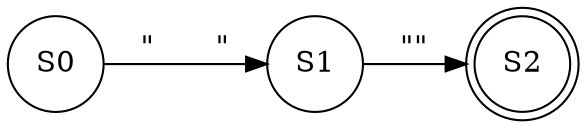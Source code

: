 digraph G{ 
rankdir=LR;
 node[shape="circle"];S0-> S1[label="\"	\""];
S1-> S2[label="\"
\""];
S2[shape="doublecircle"]

}